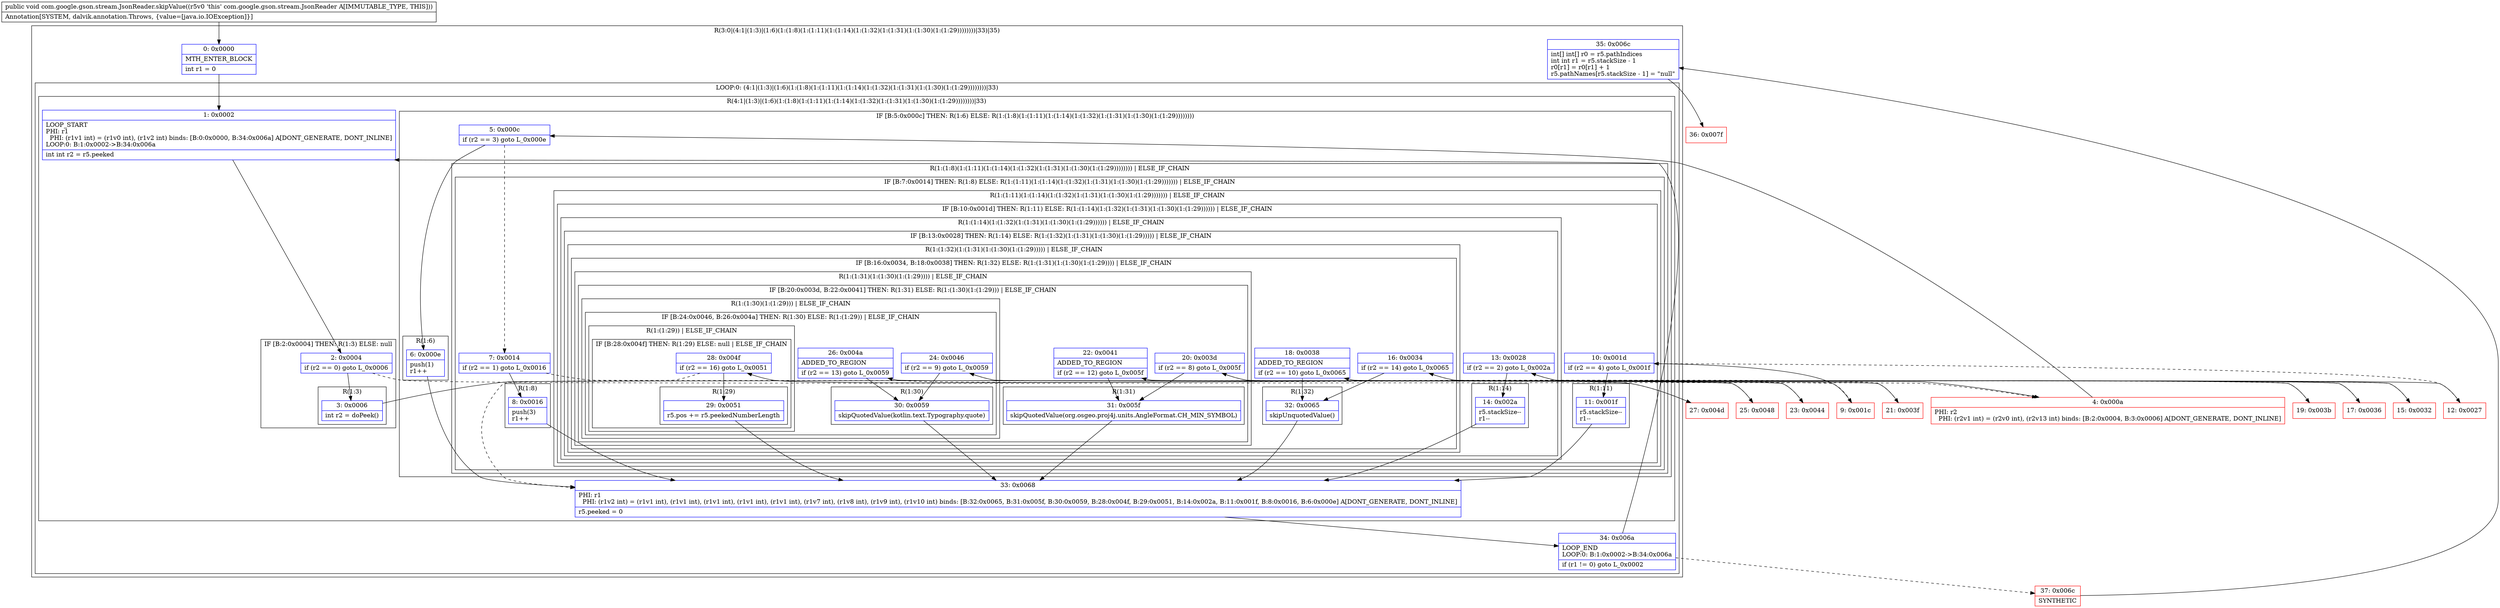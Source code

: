 digraph "CFG forcom.google.gson.stream.JsonReader.skipValue()V" {
subgraph cluster_Region_1697565274 {
label = "R(3:0|(4:1|(1:3)|(1:6)(1:(1:8)(1:(1:11)(1:(1:14)(1:(1:32)(1:(1:31)(1:(1:30)(1:(1:29))))))))|33)|35)";
node [shape=record,color=blue];
Node_0 [shape=record,label="{0\:\ 0x0000|MTH_ENTER_BLOCK\l|int r1 = 0\l}"];
subgraph cluster_LoopRegion_473518312 {
label = "LOOP:0: (4:1|(1:3)|(1:6)(1:(1:8)(1:(1:11)(1:(1:14)(1:(1:32)(1:(1:31)(1:(1:30)(1:(1:29))))))))|33)";
node [shape=record,color=blue];
Node_34 [shape=record,label="{34\:\ 0x006a|LOOP_END\lLOOP:0: B:1:0x0002\-\>B:34:0x006a\l|if (r1 != 0) goto L_0x0002\l}"];
subgraph cluster_Region_1117279092 {
label = "R(4:1|(1:3)|(1:6)(1:(1:8)(1:(1:11)(1:(1:14)(1:(1:32)(1:(1:31)(1:(1:30)(1:(1:29))))))))|33)";
node [shape=record,color=blue];
Node_1 [shape=record,label="{1\:\ 0x0002|LOOP_START\lPHI: r1 \l  PHI: (r1v1 int) = (r1v0 int), (r1v2 int) binds: [B:0:0x0000, B:34:0x006a] A[DONT_GENERATE, DONT_INLINE]\lLOOP:0: B:1:0x0002\-\>B:34:0x006a\l|int int r2 = r5.peeked\l}"];
subgraph cluster_IfRegion_716273122 {
label = "IF [B:2:0x0004] THEN: R(1:3) ELSE: null";
node [shape=record,color=blue];
Node_2 [shape=record,label="{2\:\ 0x0004|if (r2 == 0) goto L_0x0006\l}"];
subgraph cluster_Region_1468469274 {
label = "R(1:3)";
node [shape=record,color=blue];
Node_3 [shape=record,label="{3\:\ 0x0006|int r2 = doPeek()\l}"];
}
}
subgraph cluster_IfRegion_2094653004 {
label = "IF [B:5:0x000c] THEN: R(1:6) ELSE: R(1:(1:8)(1:(1:11)(1:(1:14)(1:(1:32)(1:(1:31)(1:(1:30)(1:(1:29))))))))";
node [shape=record,color=blue];
Node_5 [shape=record,label="{5\:\ 0x000c|if (r2 == 3) goto L_0x000e\l}"];
subgraph cluster_Region_258888892 {
label = "R(1:6)";
node [shape=record,color=blue];
Node_6 [shape=record,label="{6\:\ 0x000e|push(1)\lr1++\l}"];
}
subgraph cluster_Region_822940929 {
label = "R(1:(1:8)(1:(1:11)(1:(1:14)(1:(1:32)(1:(1:31)(1:(1:30)(1:(1:29)))))))) | ELSE_IF_CHAIN\l";
node [shape=record,color=blue];
subgraph cluster_IfRegion_2094674256 {
label = "IF [B:7:0x0014] THEN: R(1:8) ELSE: R(1:(1:11)(1:(1:14)(1:(1:32)(1:(1:31)(1:(1:30)(1:(1:29))))))) | ELSE_IF_CHAIN\l";
node [shape=record,color=blue];
Node_7 [shape=record,label="{7\:\ 0x0014|if (r2 == 1) goto L_0x0016\l}"];
subgraph cluster_Region_478228844 {
label = "R(1:8)";
node [shape=record,color=blue];
Node_8 [shape=record,label="{8\:\ 0x0016|push(3)\lr1++\l}"];
}
subgraph cluster_Region_144497401 {
label = "R(1:(1:11)(1:(1:14)(1:(1:32)(1:(1:31)(1:(1:30)(1:(1:29))))))) | ELSE_IF_CHAIN\l";
node [shape=record,color=blue];
subgraph cluster_IfRegion_322103569 {
label = "IF [B:10:0x001d] THEN: R(1:11) ELSE: R(1:(1:14)(1:(1:32)(1:(1:31)(1:(1:30)(1:(1:29)))))) | ELSE_IF_CHAIN\l";
node [shape=record,color=blue];
Node_10 [shape=record,label="{10\:\ 0x001d|if (r2 == 4) goto L_0x001f\l}"];
subgraph cluster_Region_2089049956 {
label = "R(1:11)";
node [shape=record,color=blue];
Node_11 [shape=record,label="{11\:\ 0x001f|r5.stackSize\-\-\lr1\-\-\l}"];
}
subgraph cluster_Region_118463751 {
label = "R(1:(1:14)(1:(1:32)(1:(1:31)(1:(1:30)(1:(1:29)))))) | ELSE_IF_CHAIN\l";
node [shape=record,color=blue];
subgraph cluster_IfRegion_848138480 {
label = "IF [B:13:0x0028] THEN: R(1:14) ELSE: R(1:(1:32)(1:(1:31)(1:(1:30)(1:(1:29))))) | ELSE_IF_CHAIN\l";
node [shape=record,color=blue];
Node_13 [shape=record,label="{13\:\ 0x0028|if (r2 == 2) goto L_0x002a\l}"];
subgraph cluster_Region_1867485544 {
label = "R(1:14)";
node [shape=record,color=blue];
Node_14 [shape=record,label="{14\:\ 0x002a|r5.stackSize\-\-\lr1\-\-\l}"];
}
subgraph cluster_Region_1065465005 {
label = "R(1:(1:32)(1:(1:31)(1:(1:30)(1:(1:29))))) | ELSE_IF_CHAIN\l";
node [shape=record,color=blue];
subgraph cluster_IfRegion_9704275 {
label = "IF [B:16:0x0034, B:18:0x0038] THEN: R(1:32) ELSE: R(1:(1:31)(1:(1:30)(1:(1:29)))) | ELSE_IF_CHAIN\l";
node [shape=record,color=blue];
Node_16 [shape=record,label="{16\:\ 0x0034|if (r2 == 14) goto L_0x0065\l}"];
Node_18 [shape=record,label="{18\:\ 0x0038|ADDED_TO_REGION\l|if (r2 == 10) goto L_0x0065\l}"];
subgraph cluster_Region_1719470913 {
label = "R(1:32)";
node [shape=record,color=blue];
Node_32 [shape=record,label="{32\:\ 0x0065|skipUnquotedValue()\l}"];
}
subgraph cluster_Region_140009061 {
label = "R(1:(1:31)(1:(1:30)(1:(1:29)))) | ELSE_IF_CHAIN\l";
node [shape=record,color=blue];
subgraph cluster_IfRegion_770302624 {
label = "IF [B:20:0x003d, B:22:0x0041] THEN: R(1:31) ELSE: R(1:(1:30)(1:(1:29))) | ELSE_IF_CHAIN\l";
node [shape=record,color=blue];
Node_20 [shape=record,label="{20\:\ 0x003d|if (r2 == 8) goto L_0x005f\l}"];
Node_22 [shape=record,label="{22\:\ 0x0041|ADDED_TO_REGION\l|if (r2 == 12) goto L_0x005f\l}"];
subgraph cluster_Region_1933843916 {
label = "R(1:31)";
node [shape=record,color=blue];
Node_31 [shape=record,label="{31\:\ 0x005f|skipQuotedValue(org.osgeo.proj4j.units.AngleFormat.CH_MIN_SYMBOL)\l}"];
}
subgraph cluster_Region_1095957461 {
label = "R(1:(1:30)(1:(1:29))) | ELSE_IF_CHAIN\l";
node [shape=record,color=blue];
subgraph cluster_IfRegion_689433709 {
label = "IF [B:24:0x0046, B:26:0x004a] THEN: R(1:30) ELSE: R(1:(1:29)) | ELSE_IF_CHAIN\l";
node [shape=record,color=blue];
Node_24 [shape=record,label="{24\:\ 0x0046|if (r2 == 9) goto L_0x0059\l}"];
Node_26 [shape=record,label="{26\:\ 0x004a|ADDED_TO_REGION\l|if (r2 == 13) goto L_0x0059\l}"];
subgraph cluster_Region_1341900733 {
label = "R(1:30)";
node [shape=record,color=blue];
Node_30 [shape=record,label="{30\:\ 0x0059|skipQuotedValue(kotlin.text.Typography.quote)\l}"];
}
subgraph cluster_Region_93983569 {
label = "R(1:(1:29)) | ELSE_IF_CHAIN\l";
node [shape=record,color=blue];
subgraph cluster_IfRegion_2009330607 {
label = "IF [B:28:0x004f] THEN: R(1:29) ELSE: null | ELSE_IF_CHAIN\l";
node [shape=record,color=blue];
Node_28 [shape=record,label="{28\:\ 0x004f|if (r2 == 16) goto L_0x0051\l}"];
subgraph cluster_Region_1457771603 {
label = "R(1:29)";
node [shape=record,color=blue];
Node_29 [shape=record,label="{29\:\ 0x0051|r5.pos += r5.peekedNumberLength\l}"];
}
}
}
}
}
}
}
}
}
}
}
}
}
}
}
}
Node_33 [shape=record,label="{33\:\ 0x0068|PHI: r1 \l  PHI: (r1v2 int) = (r1v1 int), (r1v1 int), (r1v1 int), (r1v1 int), (r1v1 int), (r1v7 int), (r1v8 int), (r1v9 int), (r1v10 int) binds: [B:32:0x0065, B:31:0x005f, B:30:0x0059, B:28:0x004f, B:29:0x0051, B:14:0x002a, B:11:0x001f, B:8:0x0016, B:6:0x000e] A[DONT_GENERATE, DONT_INLINE]\l|r5.peeked = 0\l}"];
}
}
Node_35 [shape=record,label="{35\:\ 0x006c|int[] int[] r0 = r5.pathIndices\lint int r1 = r5.stackSize \- 1\lr0[r1] = r0[r1] + 1\lr5.pathNames[r5.stackSize \- 1] = \"null\"\l}"];
}
Node_4 [shape=record,color=red,label="{4\:\ 0x000a|PHI: r2 \l  PHI: (r2v1 int) = (r2v0 int), (r2v13 int) binds: [B:2:0x0004, B:3:0x0006] A[DONT_GENERATE, DONT_INLINE]\l}"];
Node_9 [shape=record,color=red,label="{9\:\ 0x001c}"];
Node_12 [shape=record,color=red,label="{12\:\ 0x0027}"];
Node_15 [shape=record,color=red,label="{15\:\ 0x0032}"];
Node_17 [shape=record,color=red,label="{17\:\ 0x0036}"];
Node_19 [shape=record,color=red,label="{19\:\ 0x003b}"];
Node_21 [shape=record,color=red,label="{21\:\ 0x003f}"];
Node_23 [shape=record,color=red,label="{23\:\ 0x0044}"];
Node_25 [shape=record,color=red,label="{25\:\ 0x0048}"];
Node_27 [shape=record,color=red,label="{27\:\ 0x004d}"];
Node_36 [shape=record,color=red,label="{36\:\ 0x007f}"];
Node_37 [shape=record,color=red,label="{37\:\ 0x006c|SYNTHETIC\l}"];
MethodNode[shape=record,label="{public void com.google.gson.stream.JsonReader.skipValue((r5v0 'this' com.google.gson.stream.JsonReader A[IMMUTABLE_TYPE, THIS]))  | Annotation[SYSTEM, dalvik.annotation.Throws, \{value=[java.io.IOException]\}]\l}"];
MethodNode -> Node_0;
Node_0 -> Node_1;
Node_34 -> Node_1;
Node_34 -> Node_37[style=dashed];
Node_1 -> Node_2;
Node_2 -> Node_3;
Node_2 -> Node_4[style=dashed];
Node_3 -> Node_4;
Node_5 -> Node_6;
Node_5 -> Node_7[style=dashed];
Node_6 -> Node_33;
Node_7 -> Node_8;
Node_7 -> Node_9[style=dashed];
Node_8 -> Node_33;
Node_10 -> Node_11;
Node_10 -> Node_12[style=dashed];
Node_11 -> Node_33;
Node_13 -> Node_14;
Node_13 -> Node_15[style=dashed];
Node_14 -> Node_33;
Node_16 -> Node_17[style=dashed];
Node_16 -> Node_32;
Node_18 -> Node_19[style=dashed];
Node_18 -> Node_32;
Node_32 -> Node_33;
Node_20 -> Node_21[style=dashed];
Node_20 -> Node_31;
Node_22 -> Node_23[style=dashed];
Node_22 -> Node_31;
Node_31 -> Node_33;
Node_24 -> Node_25[style=dashed];
Node_24 -> Node_30;
Node_26 -> Node_27[style=dashed];
Node_26 -> Node_30;
Node_30 -> Node_33;
Node_28 -> Node_29;
Node_28 -> Node_33[style=dashed];
Node_29 -> Node_33;
Node_33 -> Node_34;
Node_35 -> Node_36;
Node_4 -> Node_5;
Node_9 -> Node_10;
Node_12 -> Node_13;
Node_15 -> Node_16;
Node_17 -> Node_18;
Node_19 -> Node_20;
Node_21 -> Node_22;
Node_23 -> Node_24;
Node_25 -> Node_26;
Node_27 -> Node_28;
Node_37 -> Node_35;
}

